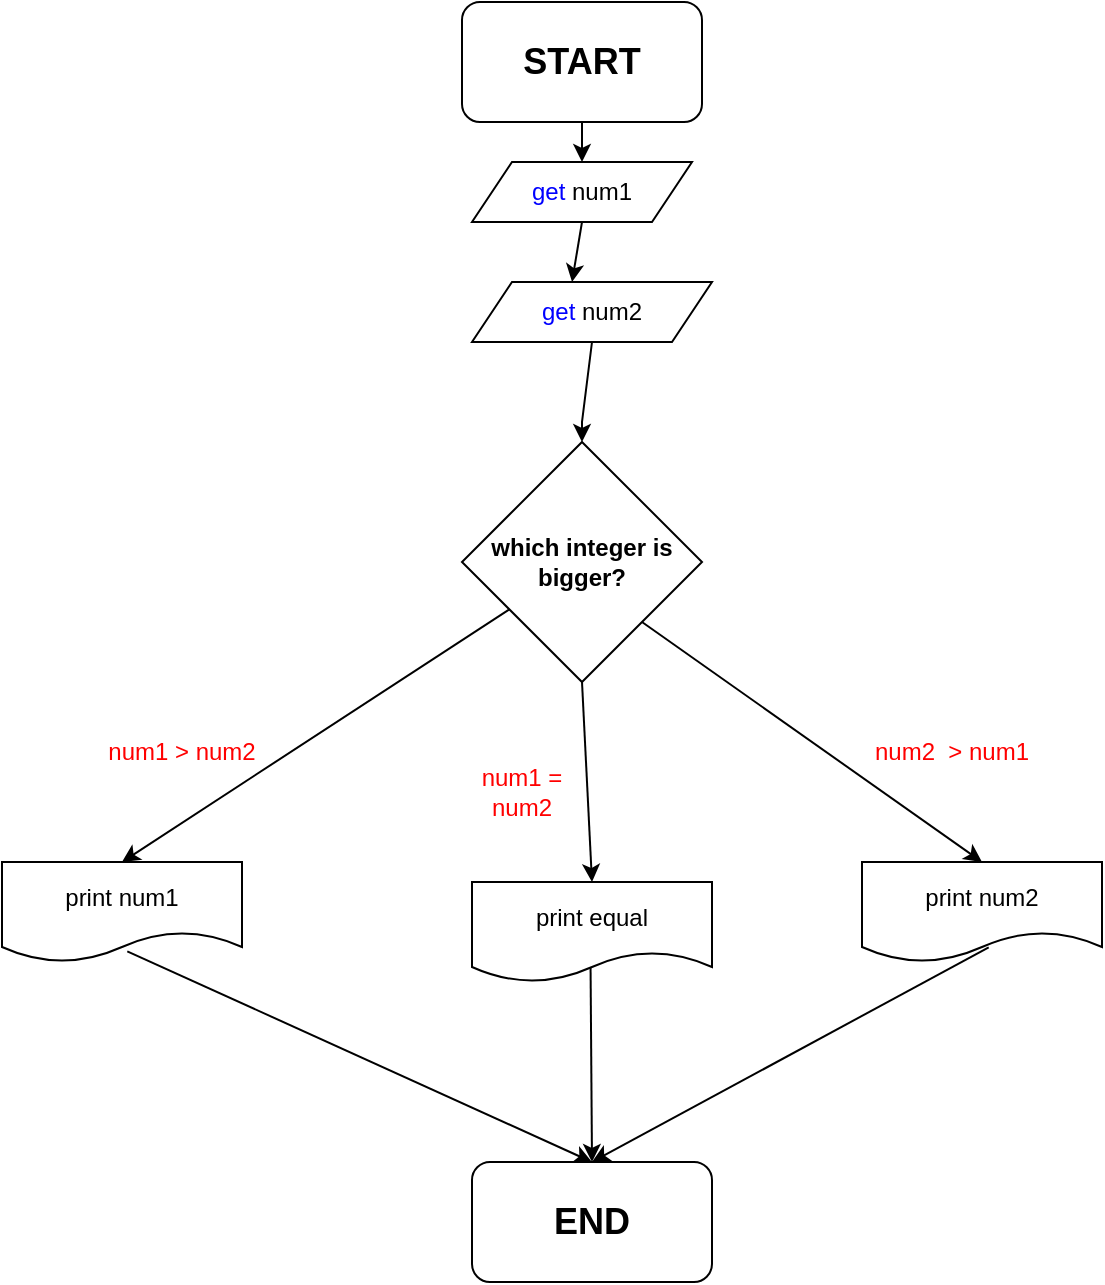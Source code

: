 <mxfile version="24.6.4" type="github">
  <diagram name="Page-1" id="kOyPVPuL7zDhYSVbh_eA">
    <mxGraphModel dx="794" dy="412" grid="1" gridSize="10" guides="1" tooltips="1" connect="1" arrows="1" fold="1" page="1" pageScale="1" pageWidth="850" pageHeight="1100" math="0" shadow="0">
      <root>
        <mxCell id="0" />
        <mxCell id="1" parent="0" />
        <mxCell id="f8W9V38y31j05uQed0t0-1" value="&lt;font style=&quot;font-size: 18px;&quot;&gt;&lt;b&gt;START&lt;/b&gt;&lt;/font&gt;" style="rounded=1;whiteSpace=wrap;html=1;" vertex="1" parent="1">
          <mxGeometry x="350" y="20" width="120" height="60" as="geometry" />
        </mxCell>
        <mxCell id="f8W9V38y31j05uQed0t0-3" value="&lt;font color=&quot;#0000ff&quot;&gt;get&lt;/font&gt; num1" style="shape=parallelogram;perimeter=parallelogramPerimeter;whiteSpace=wrap;html=1;fixedSize=1;" vertex="1" parent="1">
          <mxGeometry x="355" y="100" width="110" height="30" as="geometry" />
        </mxCell>
        <mxCell id="f8W9V38y31j05uQed0t0-4" value="&lt;font color=&quot;#0000ff&quot;&gt;get&lt;/font&gt; num2" style="shape=parallelogram;perimeter=parallelogramPerimeter;whiteSpace=wrap;html=1;fixedSize=1;" vertex="1" parent="1">
          <mxGeometry x="355" y="160" width="120" height="30" as="geometry" />
        </mxCell>
        <mxCell id="f8W9V38y31j05uQed0t0-5" value="" style="endArrow=classic;html=1;rounded=0;exitX=0.5;exitY=1;exitDx=0;exitDy=0;" edge="1" parent="1" source="f8W9V38y31j05uQed0t0-1" target="f8W9V38y31j05uQed0t0-3">
          <mxGeometry width="50" height="50" relative="1" as="geometry">
            <mxPoint x="380" y="240" as="sourcePoint" />
            <mxPoint x="410" y="100" as="targetPoint" />
          </mxGeometry>
        </mxCell>
        <mxCell id="f8W9V38y31j05uQed0t0-7" value="" style="endArrow=classic;html=1;rounded=0;exitX=0.5;exitY=1;exitDx=0;exitDy=0;" edge="1" parent="1" source="f8W9V38y31j05uQed0t0-3" target="f8W9V38y31j05uQed0t0-4">
          <mxGeometry width="50" height="50" relative="1" as="geometry">
            <mxPoint x="420" y="90" as="sourcePoint" />
            <mxPoint x="420" y="110" as="targetPoint" />
            <Array as="points">
              <mxPoint x="405" y="160" />
            </Array>
          </mxGeometry>
        </mxCell>
        <mxCell id="f8W9V38y31j05uQed0t0-9" value="&lt;b&gt;which integer is bigger?&lt;/b&gt;" style="rhombus;whiteSpace=wrap;html=1;" vertex="1" parent="1">
          <mxGeometry x="350" y="240" width="120" height="120" as="geometry" />
        </mxCell>
        <mxCell id="f8W9V38y31j05uQed0t0-10" value="" style="endArrow=classic;html=1;rounded=0;exitX=0.5;exitY=1;exitDx=0;exitDy=0;entryX=0.5;entryY=0;entryDx=0;entryDy=0;" edge="1" parent="1" source="f8W9V38y31j05uQed0t0-4" target="f8W9V38y31j05uQed0t0-9">
          <mxGeometry width="50" height="50" relative="1" as="geometry">
            <mxPoint x="380" y="240" as="sourcePoint" />
            <mxPoint x="430" y="190" as="targetPoint" />
            <Array as="points">
              <mxPoint x="410" y="230" />
            </Array>
          </mxGeometry>
        </mxCell>
        <mxCell id="f8W9V38y31j05uQed0t0-12" value="print num2" style="shape=document;whiteSpace=wrap;html=1;boundedLbl=1;" vertex="1" parent="1">
          <mxGeometry x="550" y="450" width="120" height="50" as="geometry" />
        </mxCell>
        <mxCell id="f8W9V38y31j05uQed0t0-13" value="print num1" style="shape=document;whiteSpace=wrap;html=1;boundedLbl=1;" vertex="1" parent="1">
          <mxGeometry x="120" y="450" width="120" height="50" as="geometry" />
        </mxCell>
        <mxCell id="f8W9V38y31j05uQed0t0-14" value="print equal" style="shape=document;whiteSpace=wrap;html=1;boundedLbl=1;" vertex="1" parent="1">
          <mxGeometry x="355" y="460" width="120" height="50" as="geometry" />
        </mxCell>
        <mxCell id="f8W9V38y31j05uQed0t0-15" value="" style="endArrow=classic;html=1;rounded=0;entryX=0.5;entryY=0;entryDx=0;entryDy=0;" edge="1" parent="1" source="f8W9V38y31j05uQed0t0-9" target="f8W9V38y31j05uQed0t0-13">
          <mxGeometry width="50" height="50" relative="1" as="geometry">
            <mxPoint x="380" y="400" as="sourcePoint" />
            <mxPoint x="430" y="350" as="targetPoint" />
          </mxGeometry>
        </mxCell>
        <mxCell id="f8W9V38y31j05uQed0t0-16" value="" style="endArrow=classic;html=1;rounded=0;entryX=0.5;entryY=0;entryDx=0;entryDy=0;exitX=1;exitY=1;exitDx=0;exitDy=0;" edge="1" parent="1" source="f8W9V38y31j05uQed0t0-9" target="f8W9V38y31j05uQed0t0-12">
          <mxGeometry width="50" height="50" relative="1" as="geometry">
            <mxPoint x="380" y="400" as="sourcePoint" />
            <mxPoint x="430" y="350" as="targetPoint" />
          </mxGeometry>
        </mxCell>
        <mxCell id="f8W9V38y31j05uQed0t0-18" value="&lt;font style=&quot;font-size: 18px;&quot;&gt;&lt;b&gt;END&lt;/b&gt;&lt;/font&gt;" style="rounded=1;whiteSpace=wrap;html=1;" vertex="1" parent="1">
          <mxGeometry x="355" y="600" width="120" height="60" as="geometry" />
        </mxCell>
        <mxCell id="f8W9V38y31j05uQed0t0-19" value="" style="endArrow=classic;html=1;rounded=0;entryX=0.5;entryY=0;entryDx=0;entryDy=0;exitX=0.494;exitY=0.853;exitDx=0;exitDy=0;exitPerimeter=0;" edge="1" parent="1" source="f8W9V38y31j05uQed0t0-14" target="f8W9V38y31j05uQed0t0-18">
          <mxGeometry width="50" height="50" relative="1" as="geometry">
            <mxPoint x="380" y="390" as="sourcePoint" />
            <mxPoint x="430" y="340" as="targetPoint" />
          </mxGeometry>
        </mxCell>
        <mxCell id="f8W9V38y31j05uQed0t0-22" value="" style="endArrow=classic;html=1;rounded=0;exitX=0.522;exitY=0.893;exitDx=0;exitDy=0;exitPerimeter=0;entryX=0.5;entryY=0;entryDx=0;entryDy=0;" edge="1" parent="1" source="f8W9V38y31j05uQed0t0-13" target="f8W9V38y31j05uQed0t0-18">
          <mxGeometry width="50" height="50" relative="1" as="geometry">
            <mxPoint x="380" y="460" as="sourcePoint" />
            <mxPoint x="400" y="490" as="targetPoint" />
          </mxGeometry>
        </mxCell>
        <mxCell id="f8W9V38y31j05uQed0t0-23" value="" style="endArrow=classic;html=1;rounded=0;entryX=0.5;entryY=0;entryDx=0;entryDy=0;exitX=0.528;exitY=0.853;exitDx=0;exitDy=0;exitPerimeter=0;" edge="1" parent="1" source="f8W9V38y31j05uQed0t0-12" target="f8W9V38y31j05uQed0t0-18">
          <mxGeometry width="50" height="50" relative="1" as="geometry">
            <mxPoint x="380" y="460" as="sourcePoint" />
            <mxPoint x="430" y="410" as="targetPoint" />
          </mxGeometry>
        </mxCell>
        <mxCell id="f8W9V38y31j05uQed0t0-25" value="&lt;font color=&quot;#ff0000&quot;&gt;num1 &amp;gt; num2&lt;/font&gt;" style="text;html=1;align=center;verticalAlign=middle;whiteSpace=wrap;rounded=0;" vertex="1" parent="1">
          <mxGeometry x="150" y="380" width="120" height="30" as="geometry" />
        </mxCell>
        <mxCell id="f8W9V38y31j05uQed0t0-24" value="&lt;font color=&quot;#ff0000&quot;&gt;num2&amp;nbsp; &amp;gt; num1&lt;/font&gt;" style="text;html=1;align=center;verticalAlign=middle;whiteSpace=wrap;rounded=0;" vertex="1" parent="1">
          <mxGeometry x="540" y="390" width="110" height="10" as="geometry" />
        </mxCell>
        <mxCell id="f8W9V38y31j05uQed0t0-30" value="" style="endArrow=classic;html=1;rounded=0;entryX=0.5;entryY=0;entryDx=0;entryDy=0;exitX=0.5;exitY=1;exitDx=0;exitDy=0;" edge="1" parent="1" source="f8W9V38y31j05uQed0t0-9" target="f8W9V38y31j05uQed0t0-14">
          <mxGeometry width="50" height="50" relative="1" as="geometry">
            <mxPoint x="410" y="360" as="sourcePoint" />
            <mxPoint x="415" y="460" as="targetPoint" />
          </mxGeometry>
        </mxCell>
        <mxCell id="f8W9V38y31j05uQed0t0-28" value="&lt;font color=&quot;#ff0000&quot;&gt;num1 = num2&lt;/font&gt;" style="text;html=1;align=center;verticalAlign=middle;whiteSpace=wrap;rounded=0;" vertex="1" parent="1">
          <mxGeometry x="350" y="400" width="60" height="30" as="geometry" />
        </mxCell>
      </root>
    </mxGraphModel>
  </diagram>
</mxfile>
